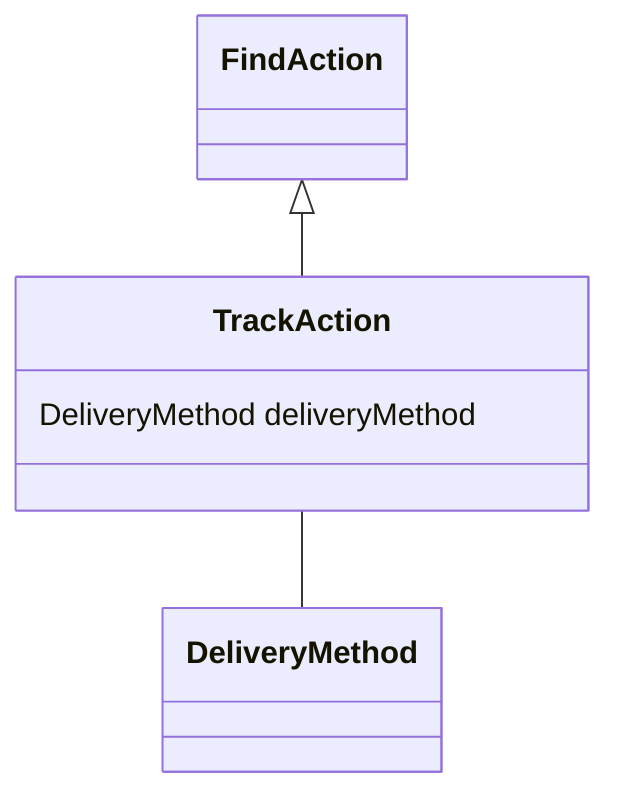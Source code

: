 classDiagram
  TrackAction -- DeliveryMethod


FindAction <|-- TrackAction
class TrackAction {

  DeliveryMethod deliveryMethod

}